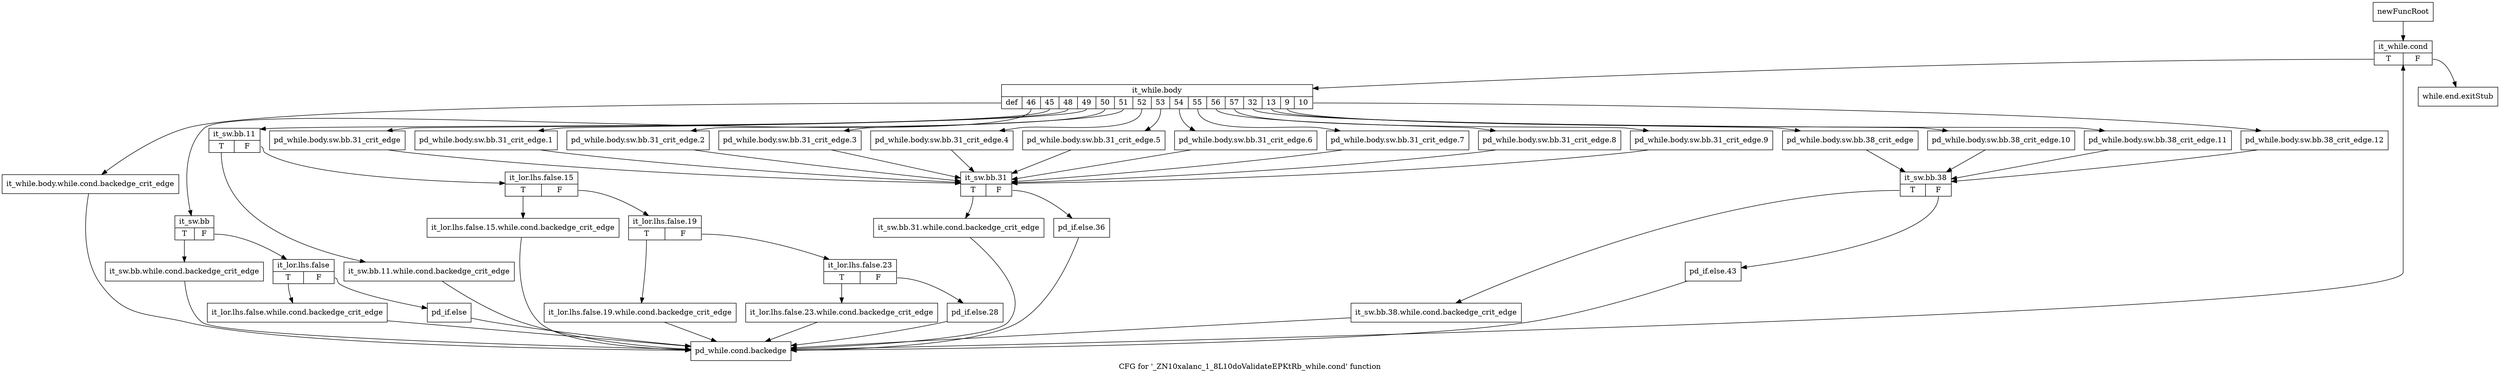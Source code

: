 digraph "CFG for '_ZN10xalanc_1_8L10doValidateEPKtRb_while.cond' function" {
	label="CFG for '_ZN10xalanc_1_8L10doValidateEPKtRb_while.cond' function";

	Node0x9d58040 [shape=record,label="{newFuncRoot}"];
	Node0x9d58040 -> Node0x9d580e0;
	Node0x9d58090 [shape=record,label="{while.end.exitStub}"];
	Node0x9d580e0 [shape=record,label="{it_while.cond|{<s0>T|<s1>F}}"];
	Node0x9d580e0:s0 -> Node0x9d58130;
	Node0x9d580e0:s1 -> Node0x9d58090;
	Node0x9d58130 [shape=record,label="{it_while.body|{<s0>def|<s1>46|<s2>45|<s3>48|<s4>49|<s5>50|<s6>51|<s7>52|<s8>53|<s9>54|<s10>55|<s11>56|<s12>57|<s13>32|<s14>13|<s15>9|<s16>10}}"];
	Node0x9d58130:s0 -> Node0x9d58d90;
	Node0x9d58130:s1 -> Node0x9d58c00;
	Node0x9d58130:s2 -> Node0x9d58930;
	Node0x9d58130:s3 -> Node0x9d587f0;
	Node0x9d58130:s4 -> Node0x9d587a0;
	Node0x9d58130:s5 -> Node0x9d58750;
	Node0x9d58130:s6 -> Node0x9d58700;
	Node0x9d58130:s7 -> Node0x9d586b0;
	Node0x9d58130:s8 -> Node0x9d58660;
	Node0x9d58130:s9 -> Node0x9d58610;
	Node0x9d58130:s10 -> Node0x9d585c0;
	Node0x9d58130:s11 -> Node0x9d58570;
	Node0x9d58130:s12 -> Node0x9d58520;
	Node0x9d58130:s13 -> Node0x9d583e0;
	Node0x9d58130:s14 -> Node0x9d58390;
	Node0x9d58130:s15 -> Node0x9d58340;
	Node0x9d58130:s16 -> Node0x9d58180;
	Node0x9d58180 [shape=record,label="{pd_while.body.sw.bb.38_crit_edge.12}"];
	Node0x9d58180 -> Node0x9d58430;
	Node0x9d58340 [shape=record,label="{pd_while.body.sw.bb.38_crit_edge.11}"];
	Node0x9d58340 -> Node0x9d58430;
	Node0x9d58390 [shape=record,label="{pd_while.body.sw.bb.38_crit_edge.10}"];
	Node0x9d58390 -> Node0x9d58430;
	Node0x9d583e0 [shape=record,label="{pd_while.body.sw.bb.38_crit_edge}"];
	Node0x9d583e0 -> Node0x9d58430;
	Node0x9d58430 [shape=record,label="{it_sw.bb.38|{<s0>T|<s1>F}}"];
	Node0x9d58430:s0 -> Node0x9d584d0;
	Node0x9d58430:s1 -> Node0x9d58480;
	Node0x9d58480 [shape=record,label="{pd_if.else.43}"];
	Node0x9d58480 -> Node0x9d58de0;
	Node0x9d584d0 [shape=record,label="{it_sw.bb.38.while.cond.backedge_crit_edge}"];
	Node0x9d584d0 -> Node0x9d58de0;
	Node0x9d58520 [shape=record,label="{pd_while.body.sw.bb.31_crit_edge.9}"];
	Node0x9d58520 -> Node0x9d58840;
	Node0x9d58570 [shape=record,label="{pd_while.body.sw.bb.31_crit_edge.8}"];
	Node0x9d58570 -> Node0x9d58840;
	Node0x9d585c0 [shape=record,label="{pd_while.body.sw.bb.31_crit_edge.7}"];
	Node0x9d585c0 -> Node0x9d58840;
	Node0x9d58610 [shape=record,label="{pd_while.body.sw.bb.31_crit_edge.6}"];
	Node0x9d58610 -> Node0x9d58840;
	Node0x9d58660 [shape=record,label="{pd_while.body.sw.bb.31_crit_edge.5}"];
	Node0x9d58660 -> Node0x9d58840;
	Node0x9d586b0 [shape=record,label="{pd_while.body.sw.bb.31_crit_edge.4}"];
	Node0x9d586b0 -> Node0x9d58840;
	Node0x9d58700 [shape=record,label="{pd_while.body.sw.bb.31_crit_edge.3}"];
	Node0x9d58700 -> Node0x9d58840;
	Node0x9d58750 [shape=record,label="{pd_while.body.sw.bb.31_crit_edge.2}"];
	Node0x9d58750 -> Node0x9d58840;
	Node0x9d587a0 [shape=record,label="{pd_while.body.sw.bb.31_crit_edge.1}"];
	Node0x9d587a0 -> Node0x9d58840;
	Node0x9d587f0 [shape=record,label="{pd_while.body.sw.bb.31_crit_edge}"];
	Node0x9d587f0 -> Node0x9d58840;
	Node0x9d58840 [shape=record,label="{it_sw.bb.31|{<s0>T|<s1>F}}"];
	Node0x9d58840:s0 -> Node0x9d588e0;
	Node0x9d58840:s1 -> Node0x9d58890;
	Node0x9d58890 [shape=record,label="{pd_if.else.36}"];
	Node0x9d58890 -> Node0x9d58de0;
	Node0x9d588e0 [shape=record,label="{it_sw.bb.31.while.cond.backedge_crit_edge}"];
	Node0x9d588e0 -> Node0x9d58de0;
	Node0x9d58930 [shape=record,label="{it_sw.bb.11|{<s0>T|<s1>F}}"];
	Node0x9d58930:s0 -> Node0x9d58bb0;
	Node0x9d58930:s1 -> Node0x9d58980;
	Node0x9d58980 [shape=record,label="{it_lor.lhs.false.15|{<s0>T|<s1>F}}"];
	Node0x9d58980:s0 -> Node0x9d58b60;
	Node0x9d58980:s1 -> Node0x9d589d0;
	Node0x9d589d0 [shape=record,label="{it_lor.lhs.false.19|{<s0>T|<s1>F}}"];
	Node0x9d589d0:s0 -> Node0x9d58b10;
	Node0x9d589d0:s1 -> Node0x9d58a20;
	Node0x9d58a20 [shape=record,label="{it_lor.lhs.false.23|{<s0>T|<s1>F}}"];
	Node0x9d58a20:s0 -> Node0x9d58ac0;
	Node0x9d58a20:s1 -> Node0x9d58a70;
	Node0x9d58a70 [shape=record,label="{pd_if.else.28}"];
	Node0x9d58a70 -> Node0x9d58de0;
	Node0x9d58ac0 [shape=record,label="{it_lor.lhs.false.23.while.cond.backedge_crit_edge}"];
	Node0x9d58ac0 -> Node0x9d58de0;
	Node0x9d58b10 [shape=record,label="{it_lor.lhs.false.19.while.cond.backedge_crit_edge}"];
	Node0x9d58b10 -> Node0x9d58de0;
	Node0x9d58b60 [shape=record,label="{it_lor.lhs.false.15.while.cond.backedge_crit_edge}"];
	Node0x9d58b60 -> Node0x9d58de0;
	Node0x9d58bb0 [shape=record,label="{it_sw.bb.11.while.cond.backedge_crit_edge}"];
	Node0x9d58bb0 -> Node0x9d58de0;
	Node0x9d58c00 [shape=record,label="{it_sw.bb|{<s0>T|<s1>F}}"];
	Node0x9d58c00:s0 -> Node0x9d58d40;
	Node0x9d58c00:s1 -> Node0x9d58c50;
	Node0x9d58c50 [shape=record,label="{it_lor.lhs.false|{<s0>T|<s1>F}}"];
	Node0x9d58c50:s0 -> Node0x9d58cf0;
	Node0x9d58c50:s1 -> Node0x9d58ca0;
	Node0x9d58ca0 [shape=record,label="{pd_if.else}"];
	Node0x9d58ca0 -> Node0x9d58de0;
	Node0x9d58cf0 [shape=record,label="{it_lor.lhs.false.while.cond.backedge_crit_edge}"];
	Node0x9d58cf0 -> Node0x9d58de0;
	Node0x9d58d40 [shape=record,label="{it_sw.bb.while.cond.backedge_crit_edge}"];
	Node0x9d58d40 -> Node0x9d58de0;
	Node0x9d58d90 [shape=record,label="{it_while.body.while.cond.backedge_crit_edge}"];
	Node0x9d58d90 -> Node0x9d58de0;
	Node0x9d58de0 [shape=record,label="{pd_while.cond.backedge}"];
	Node0x9d58de0 -> Node0x9d580e0;
}
